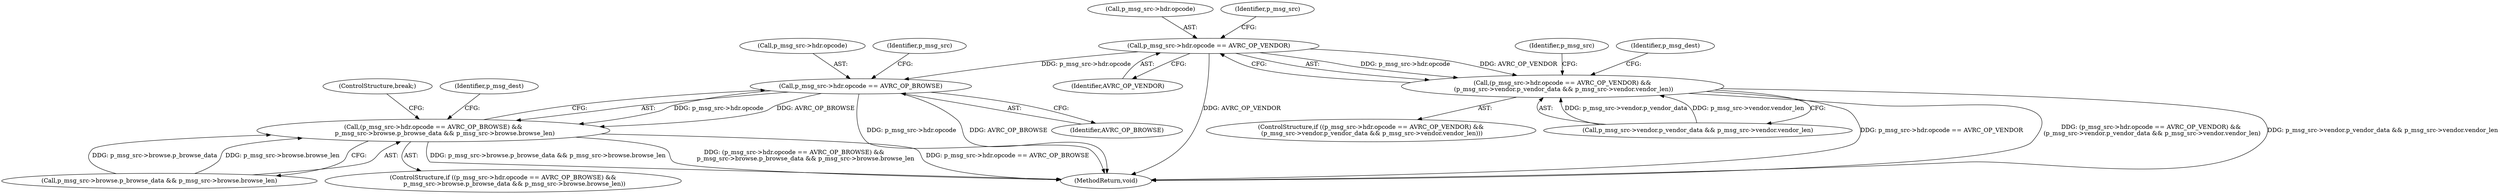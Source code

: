 digraph "0_Android_dd28d8ddf2985d654781770c691c60b45d7f32b4@pointer" {
"1000222" [label="(Call,p_msg_src->hdr.opcode == AVRC_OP_VENDOR)"];
"1000221" [label="(Call,(p_msg_src->hdr.opcode == AVRC_OP_VENDOR) &&\n (p_msg_src->vendor.p_vendor_data && p_msg_src->vendor.vendor_len))"];
"1000273" [label="(Call,p_msg_src->hdr.opcode == AVRC_OP_BROWSE)"];
"1000272" [label="(Call,(p_msg_src->hdr.opcode == AVRC_OP_BROWSE) &&\n            p_msg_src->browse.p_browse_data && p_msg_src->browse.browse_len)"];
"1000283" [label="(Identifier,p_msg_src)"];
"1000325" [label="(ControlStructure,break;)"];
"1000223" [label="(Call,p_msg_src->hdr.opcode)"];
"1000232" [label="(Identifier,p_msg_src)"];
"1000271" [label="(ControlStructure,if ((p_msg_src->hdr.opcode == AVRC_OP_BROWSE) &&\n            p_msg_src->browse.p_browse_data && p_msg_src->browse.browse_len))"];
"1000272" [label="(Call,(p_msg_src->hdr.opcode == AVRC_OP_BROWSE) &&\n            p_msg_src->browse.p_browse_data && p_msg_src->browse.browse_len)"];
"1000274" [label="(Call,p_msg_src->hdr.opcode)"];
"1000280" [label="(Call,p_msg_src->browse.p_browse_data && p_msg_src->browse.browse_len)"];
"1000228" [label="(Identifier,AVRC_OP_VENDOR)"];
"1000221" [label="(Call,(p_msg_src->hdr.opcode == AVRC_OP_VENDOR) &&\n (p_msg_src->vendor.p_vendor_data && p_msg_src->vendor.vendor_len))"];
"1000328" [label="(MethodReturn,void)"];
"1000273" [label="(Call,p_msg_src->hdr.opcode == AVRC_OP_BROWSE)"];
"1000295" [label="(Identifier,p_msg_dest)"];
"1000220" [label="(ControlStructure,if ((p_msg_src->hdr.opcode == AVRC_OP_VENDOR) &&\n (p_msg_src->vendor.p_vendor_data && p_msg_src->vendor.vendor_len)))"];
"1000276" [label="(Identifier,p_msg_src)"];
"1000222" [label="(Call,p_msg_src->hdr.opcode == AVRC_OP_VENDOR)"];
"1000244" [label="(Identifier,p_msg_dest)"];
"1000279" [label="(Identifier,AVRC_OP_BROWSE)"];
"1000229" [label="(Call,p_msg_src->vendor.p_vendor_data && p_msg_src->vendor.vendor_len)"];
"1000222" -> "1000221"  [label="AST: "];
"1000222" -> "1000228"  [label="CFG: "];
"1000223" -> "1000222"  [label="AST: "];
"1000228" -> "1000222"  [label="AST: "];
"1000232" -> "1000222"  [label="CFG: "];
"1000221" -> "1000222"  [label="CFG: "];
"1000222" -> "1000328"  [label="DDG: AVRC_OP_VENDOR"];
"1000222" -> "1000221"  [label="DDG: p_msg_src->hdr.opcode"];
"1000222" -> "1000221"  [label="DDG: AVRC_OP_VENDOR"];
"1000222" -> "1000273"  [label="DDG: p_msg_src->hdr.opcode"];
"1000221" -> "1000220"  [label="AST: "];
"1000221" -> "1000229"  [label="CFG: "];
"1000229" -> "1000221"  [label="AST: "];
"1000244" -> "1000221"  [label="CFG: "];
"1000276" -> "1000221"  [label="CFG: "];
"1000221" -> "1000328"  [label="DDG: (p_msg_src->hdr.opcode == AVRC_OP_VENDOR) &&\n (p_msg_src->vendor.p_vendor_data && p_msg_src->vendor.vendor_len)"];
"1000221" -> "1000328"  [label="DDG: p_msg_src->vendor.p_vendor_data && p_msg_src->vendor.vendor_len"];
"1000221" -> "1000328"  [label="DDG: p_msg_src->hdr.opcode == AVRC_OP_VENDOR"];
"1000229" -> "1000221"  [label="DDG: p_msg_src->vendor.p_vendor_data"];
"1000229" -> "1000221"  [label="DDG: p_msg_src->vendor.vendor_len"];
"1000273" -> "1000272"  [label="AST: "];
"1000273" -> "1000279"  [label="CFG: "];
"1000274" -> "1000273"  [label="AST: "];
"1000279" -> "1000273"  [label="AST: "];
"1000283" -> "1000273"  [label="CFG: "];
"1000272" -> "1000273"  [label="CFG: "];
"1000273" -> "1000328"  [label="DDG: p_msg_src->hdr.opcode"];
"1000273" -> "1000328"  [label="DDG: AVRC_OP_BROWSE"];
"1000273" -> "1000272"  [label="DDG: p_msg_src->hdr.opcode"];
"1000273" -> "1000272"  [label="DDG: AVRC_OP_BROWSE"];
"1000272" -> "1000271"  [label="AST: "];
"1000272" -> "1000280"  [label="CFG: "];
"1000280" -> "1000272"  [label="AST: "];
"1000295" -> "1000272"  [label="CFG: "];
"1000325" -> "1000272"  [label="CFG: "];
"1000272" -> "1000328"  [label="DDG: p_msg_src->hdr.opcode == AVRC_OP_BROWSE"];
"1000272" -> "1000328"  [label="DDG: p_msg_src->browse.p_browse_data && p_msg_src->browse.browse_len"];
"1000272" -> "1000328"  [label="DDG: (p_msg_src->hdr.opcode == AVRC_OP_BROWSE) &&\n            p_msg_src->browse.p_browse_data && p_msg_src->browse.browse_len"];
"1000280" -> "1000272"  [label="DDG: p_msg_src->browse.p_browse_data"];
"1000280" -> "1000272"  [label="DDG: p_msg_src->browse.browse_len"];
}
